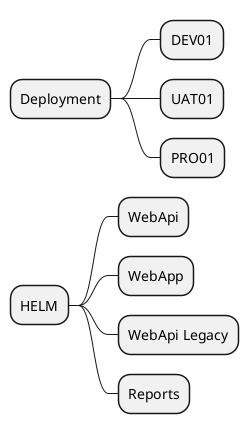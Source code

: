 @startmindmap
* Deployment
** DEV01
** UAT01
** PRO01
* HELM
** WebApi
** WebApp
** WebApi Legacy
** Reports
@endmindmap
